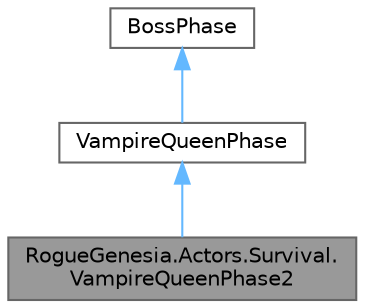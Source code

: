 digraph "RogueGenesia.Actors.Survival.VampireQueenPhase2"
{
 // LATEX_PDF_SIZE
  bgcolor="transparent";
  edge [fontname=Helvetica,fontsize=10,labelfontname=Helvetica,labelfontsize=10];
  node [fontname=Helvetica,fontsize=10,shape=box,height=0.2,width=0.4];
  Node1 [label="RogueGenesia.Actors.Survival.\lVampireQueenPhase2",height=0.2,width=0.4,color="gray40", fillcolor="grey60", style="filled", fontcolor="black",tooltip=" "];
  Node2 -> Node1 [dir="back",color="steelblue1",style="solid"];
  Node2 [label="VampireQueenPhase",height=0.2,width=0.4,color="gray40", fillcolor="white", style="filled",URL="$class_rogue_genesia_1_1_actors_1_1_survival_1_1_vampire_queen_phase.html",tooltip=" "];
  Node3 -> Node2 [dir="back",color="steelblue1",style="solid"];
  Node3 [label="BossPhase",height=0.2,width=0.4,color="gray40", fillcolor="white", style="filled",URL="$class_rogue_genesia_1_1_data_1_1_boss_phase.html",tooltip=" "];
}
